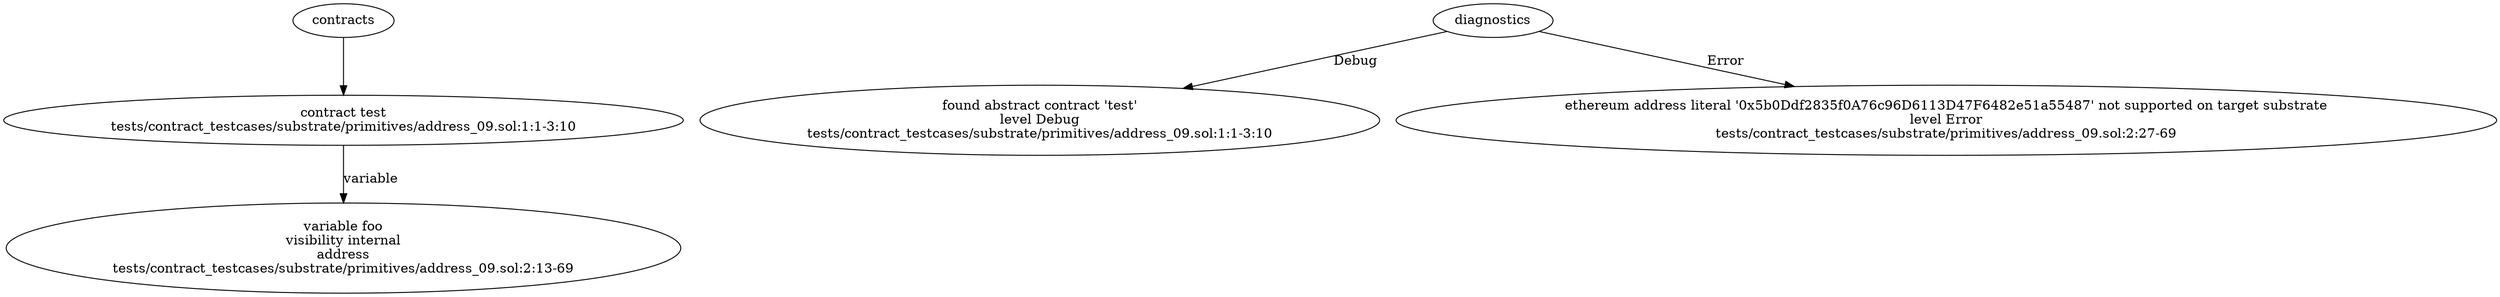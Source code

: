 strict digraph "tests/contract_testcases/substrate/primitives/address_09.sol" {
	contract [label="contract test\ntests/contract_testcases/substrate/primitives/address_09.sol:1:1-3:10"]
	var [label="variable foo\nvisibility internal\naddress\ntests/contract_testcases/substrate/primitives/address_09.sol:2:13-69"]
	diagnostic [label="found abstract contract 'test'\nlevel Debug\ntests/contract_testcases/substrate/primitives/address_09.sol:1:1-3:10"]
	diagnostic_5 [label="ethereum address literal '0x5b0Ddf2835f0A76c96D6113D47F6482e51a55487' not supported on target substrate\nlevel Error\ntests/contract_testcases/substrate/primitives/address_09.sol:2:27-69"]
	contracts -> contract
	contract -> var [label="variable"]
	diagnostics -> diagnostic [label="Debug"]
	diagnostics -> diagnostic_5 [label="Error"]
}
